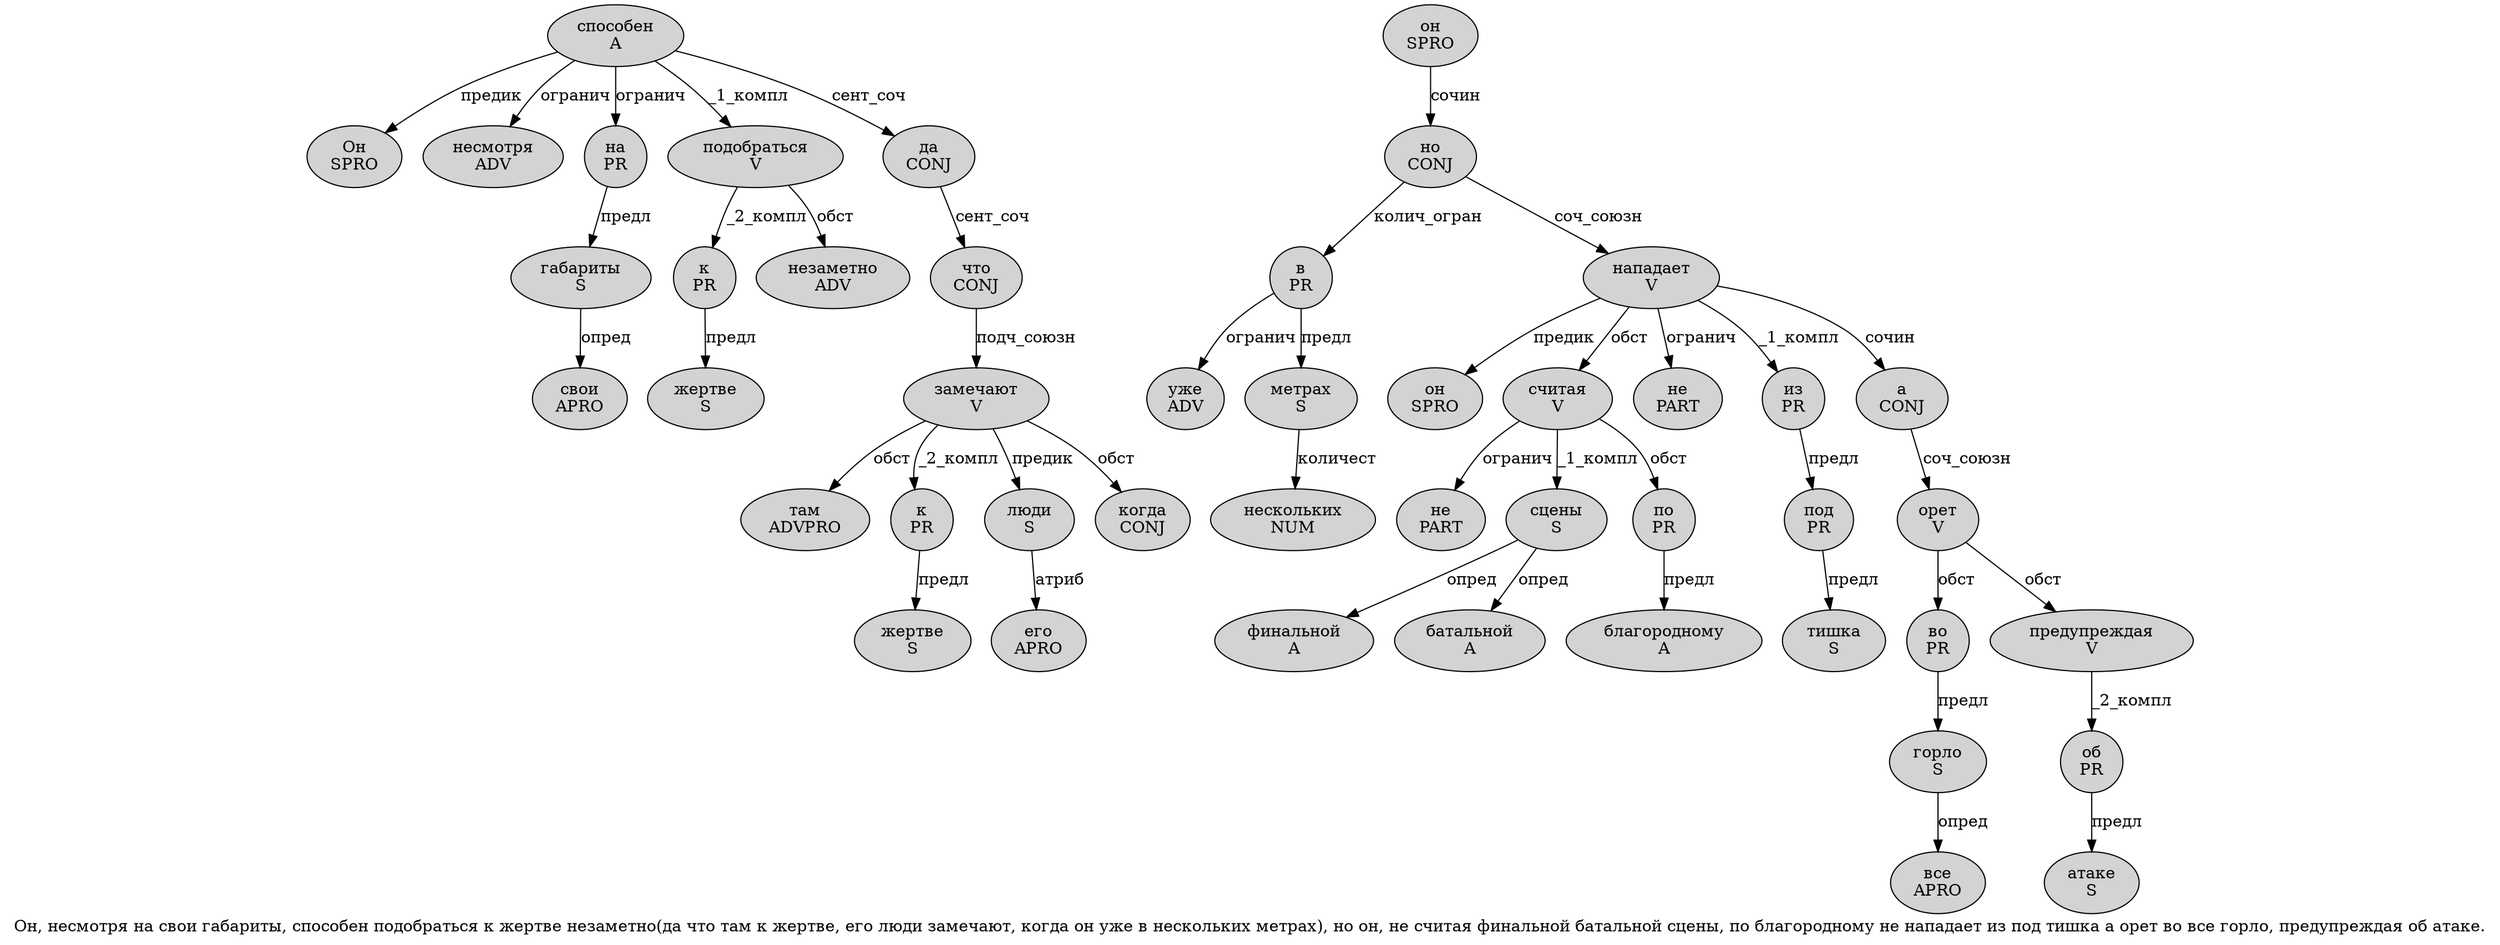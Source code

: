 digraph SENTENCE_4847 {
	graph [label="Он, несмотря на свои габариты, способен подобраться к жертве незаметно(да что там к жертве, его люди замечают, когда он уже в нескольких метрах), но он, не считая финальной батальной сцены, по благородному не нападает из под тишка а орет во все горло, предупреждая об атаке."]
	node [style=filled]
		0 [label="Он
SPRO" color="" fillcolor=lightgray penwidth=1 shape=ellipse]
		2 [label="несмотря
ADV" color="" fillcolor=lightgray penwidth=1 shape=ellipse]
		3 [label="на
PR" color="" fillcolor=lightgray penwidth=1 shape=ellipse]
		4 [label="свои
APRO" color="" fillcolor=lightgray penwidth=1 shape=ellipse]
		5 [label="габариты
S" color="" fillcolor=lightgray penwidth=1 shape=ellipse]
		7 [label="способен
A" color="" fillcolor=lightgray penwidth=1 shape=ellipse]
		8 [label="подобраться
V" color="" fillcolor=lightgray penwidth=1 shape=ellipse]
		9 [label="к
PR" color="" fillcolor=lightgray penwidth=1 shape=ellipse]
		10 [label="жертве
S" color="" fillcolor=lightgray penwidth=1 shape=ellipse]
		11 [label="незаметно
ADV" color="" fillcolor=lightgray penwidth=1 shape=ellipse]
		13 [label="да
CONJ" color="" fillcolor=lightgray penwidth=1 shape=ellipse]
		14 [label="что
CONJ" color="" fillcolor=lightgray penwidth=1 shape=ellipse]
		15 [label="там
ADVPRO" color="" fillcolor=lightgray penwidth=1 shape=ellipse]
		16 [label="к
PR" color="" fillcolor=lightgray penwidth=1 shape=ellipse]
		17 [label="жертве
S" color="" fillcolor=lightgray penwidth=1 shape=ellipse]
		19 [label="его
APRO" color="" fillcolor=lightgray penwidth=1 shape=ellipse]
		20 [label="люди
S" color="" fillcolor=lightgray penwidth=1 shape=ellipse]
		21 [label="замечают
V" color="" fillcolor=lightgray penwidth=1 shape=ellipse]
		23 [label="когда
CONJ" color="" fillcolor=lightgray penwidth=1 shape=ellipse]
		24 [label="он
SPRO" color="" fillcolor=lightgray penwidth=1 shape=ellipse]
		25 [label="уже
ADV" color="" fillcolor=lightgray penwidth=1 shape=ellipse]
		26 [label="в
PR" color="" fillcolor=lightgray penwidth=1 shape=ellipse]
		27 [label="нескольких
NUM" color="" fillcolor=lightgray penwidth=1 shape=ellipse]
		28 [label="метрах
S" color="" fillcolor=lightgray penwidth=1 shape=ellipse]
		31 [label="но
CONJ" color="" fillcolor=lightgray penwidth=1 shape=ellipse]
		32 [label="он
SPRO" color="" fillcolor=lightgray penwidth=1 shape=ellipse]
		34 [label="не
PART" color="" fillcolor=lightgray penwidth=1 shape=ellipse]
		35 [label="считая
V" color="" fillcolor=lightgray penwidth=1 shape=ellipse]
		36 [label="финальной
A" color="" fillcolor=lightgray penwidth=1 shape=ellipse]
		37 [label="батальной
A" color="" fillcolor=lightgray penwidth=1 shape=ellipse]
		38 [label="сцены
S" color="" fillcolor=lightgray penwidth=1 shape=ellipse]
		40 [label="по
PR" color="" fillcolor=lightgray penwidth=1 shape=ellipse]
		41 [label="благородному
A" color="" fillcolor=lightgray penwidth=1 shape=ellipse]
		42 [label="не
PART" color="" fillcolor=lightgray penwidth=1 shape=ellipse]
		43 [label="нападает
V" color="" fillcolor=lightgray penwidth=1 shape=ellipse]
		44 [label="из
PR" color="" fillcolor=lightgray penwidth=1 shape=ellipse]
		45 [label="под
PR" color="" fillcolor=lightgray penwidth=1 shape=ellipse]
		46 [label="тишка
S" color="" fillcolor=lightgray penwidth=1 shape=ellipse]
		47 [label="а
CONJ" color="" fillcolor=lightgray penwidth=1 shape=ellipse]
		48 [label="орет
V" color="" fillcolor=lightgray penwidth=1 shape=ellipse]
		49 [label="во
PR" color="" fillcolor=lightgray penwidth=1 shape=ellipse]
		50 [label="все
APRO" color="" fillcolor=lightgray penwidth=1 shape=ellipse]
		51 [label="горло
S" color="" fillcolor=lightgray penwidth=1 shape=ellipse]
		53 [label="предупреждая
V" color="" fillcolor=lightgray penwidth=1 shape=ellipse]
		54 [label="об
PR" color="" fillcolor=lightgray penwidth=1 shape=ellipse]
		55 [label="атаке
S" color="" fillcolor=lightgray penwidth=1 shape=ellipse]
			21 -> 15 [label="обст"]
			21 -> 16 [label="_2_компл"]
			21 -> 20 [label="предик"]
			21 -> 23 [label="обст"]
			3 -> 5 [label="предл"]
			44 -> 45 [label="предл"]
			13 -> 14 [label="сент_соч"]
			5 -> 4 [label="опред"]
			53 -> 54 [label="_2_компл"]
			8 -> 9 [label="_2_компл"]
			8 -> 11 [label="обст"]
			7 -> 0 [label="предик"]
			7 -> 2 [label="огранич"]
			7 -> 3 [label="огранич"]
			7 -> 8 [label="_1_компл"]
			7 -> 13 [label="сент_соч"]
			43 -> 32 [label="предик"]
			43 -> 35 [label="обст"]
			43 -> 42 [label="огранич"]
			43 -> 44 [label="_1_компл"]
			43 -> 47 [label="сочин"]
			9 -> 10 [label="предл"]
			51 -> 50 [label="опред"]
			26 -> 25 [label="огранич"]
			26 -> 28 [label="предл"]
			16 -> 17 [label="предл"]
			24 -> 31 [label="сочин"]
			38 -> 36 [label="опред"]
			38 -> 37 [label="опред"]
			54 -> 55 [label="предл"]
			31 -> 26 [label="колич_огран"]
			31 -> 43 [label="соч_союзн"]
			45 -> 46 [label="предл"]
			35 -> 34 [label="огранич"]
			35 -> 38 [label="_1_компл"]
			35 -> 40 [label="обст"]
			47 -> 48 [label="соч_союзн"]
			28 -> 27 [label="количест"]
			48 -> 49 [label="обст"]
			48 -> 53 [label="обст"]
			20 -> 19 [label="атриб"]
			49 -> 51 [label="предл"]
			40 -> 41 [label="предл"]
			14 -> 21 [label="подч_союзн"]
}